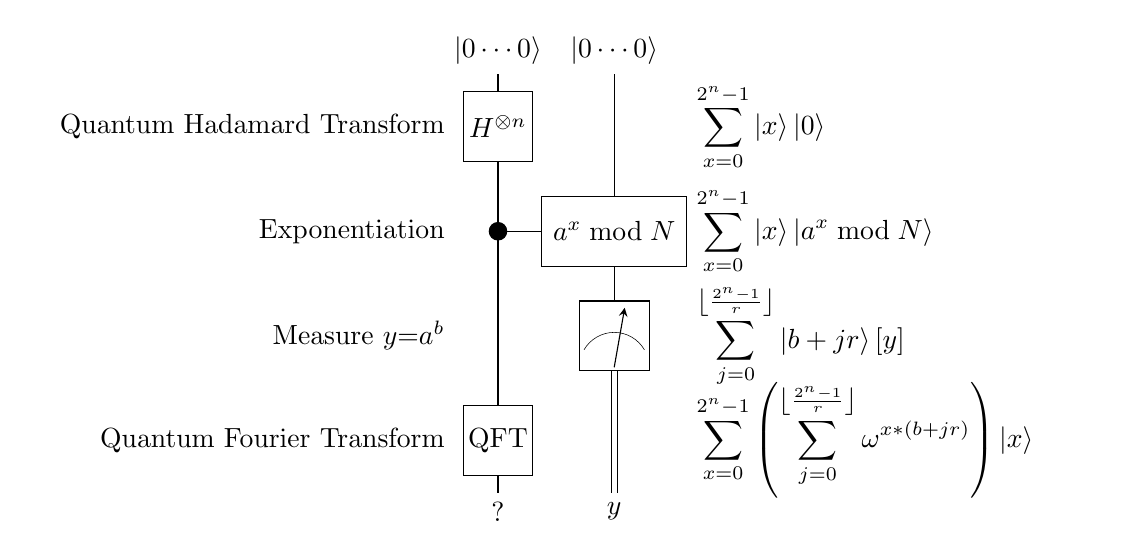 \newcommand{\ket}[1]{\left| #1 \right\rangle}
\begin{tikzpicture}[scale=2.1,x=1pt,y=1pt]
\filldraw[color=white] (12.5, 0.0) rectangle (-27.5, -72.0);
% Drawing wires
% Line 8: y W \ket{0\cdots{}0} y width=25
\draw[color=black] (-0.0,0.0) -- (-0.0,-45.0);
\draw[color=black] (0.5,-45.0) -- (0.5,-72.0);
\draw[color=black] (-0.5,-45.0) -- (-0.5,-72.0);
\draw[color=black] (-0.0,0.0) node[above] {$\ket{0\cdots{}0}$};
% Line 7: x W \ket{0\cdots{}0} ?
\draw[color=black] (-20.0,0.0) -- (-20.0,-72.0);
\draw[color=black] (-20.0,0.0) node[above] {$\ket{0\cdots{}0}$};
% Done with wires; drawing gates
% Line 15: x G $H^{{\otimes}n}$ %Quantum Hadamard Transform% $\displaystyle\sum_{x=0}^{2^n-1}\ket{x}\ket{0}$
\draw (-27.5, -9.0) node[text width=144pt,left,text ragged left] {Quantum Hadamard Transform};
\draw (12.5, -9.0) node[text width=144pt,right] {$\displaystyle\sum_{x=0}^{2^n-1}\ket{x}\ket{0}$};
\begin{scope}
\draw[fill=white] (-20.0, -9.0) +(-45.0:8.485pt and 8.485pt) -- +(45.0:8.485pt and 8.485pt) -- +(135.0:8.485pt and 8.485pt) -- +(225.0:8.485pt and 8.485pt) -- cycle;
\clip (-20.0, -9.0) +(-45.0:8.485pt and 8.485pt) -- +(45.0:8.485pt and 8.485pt) -- +(135.0:8.485pt and 8.485pt) -- +(225.0:8.485pt and 8.485pt) -- cycle;
\draw (-20.0, -9.0) node {$H^{{\otimes}n}$};
\end{scope}
% Line 17: y G $a^x\bmod{}N$ x width=25 % Exponentiation% $\displaystyle\sum_{x=0}^{2^n-1}\ket{x}\ket{a^x\bmod{}N}$
\draw (-27.5, -27.0) node[text width=144pt,left,text ragged left] {Exponentiation};
\draw (12.5, -27.0) node[text width=144pt,right] {$\displaystyle\sum_{x=0}^{2^n-1}\ket{x}\ket{a^x\bmod{}N}$};
\draw (-20.0,-27.0) -- (-0.0,-27.0);
\begin{scope}
\draw[fill=white] (0.0, -27.0) +(-45.0:17.678pt and 8.485pt) -- +(45.0:17.678pt and 8.485pt) -- +(135.0:17.678pt and 8.485pt) -- +(225.0:17.678pt and 8.485pt) -- cycle;
\clip (0.0, -27.0) +(-45.0:17.678pt and 8.485pt) -- +(45.0:17.678pt and 8.485pt) -- +(135.0:17.678pt and 8.485pt) -- +(225.0:17.678pt and 8.485pt) -- cycle;
\draw (0.0, -27.0) node {$a^x\bmod{}N$};
\end{scope}
\filldraw (-20.0, -27.0) circle(1.5pt);
% Line 19: y M % Measure $y{=}a^b$% $\displaystyle\sum_{j=0}^{\left\lfloor\frac{2^n-1}{r}\right\rfloor}\ket{b+jr}[y]$
\draw (-27.5, -45.0) node[text width=144pt,left,text ragged left] {Measure $y{=}a^b$};
\draw (12.5, -45.0) node[text width=144pt,right] {$\displaystyle\sum_{j=0}^{\left\lfloor\frac{2^n-1}{r}\right\rfloor}\ket{b+jr}[y]$};
\draw[fill=white] (-6.0, -51.0) rectangle (6.0, -39.0);
\draw[very thin] (-0.0, -44.4) arc (90:150:6.0pt);
\draw[very thin] (-0.0, -44.4) arc (90:30:6.0pt);
\draw[->,>=stealth] (-0.0, -50.4) -- +(80:10.392pt);
% Line 21: x G QFT %Quantum Fourier Transform% $\displaystyle\sum_{x=0}^{2^n-1}\left(\sum_{j=0}^{\left\lfloor\frac{2^n-1}{r}\right\rfloor}\omega^{x*(b+jr)}\right)\ket{x}$
\draw (-27.5, -63.0) node[text width=144pt,left,text ragged left] {Quantum Fourier Transform};
\draw (12.5, -63.0) node[text width=144pt,right] {$\displaystyle\sum_{x=0}^{2^n-1}\left(\sum_{j=0}^{\left\lfloor\frac{2^n-1}{r}\right\rfloor}\omega^{x*(b+jr)}\right)\ket{x}$};
\begin{scope}
\draw[fill=white] (-20.0, -63.0) +(-45.0:8.485pt and 8.485pt) -- +(45.0:8.485pt and 8.485pt) -- +(135.0:8.485pt and 8.485pt) -- +(225.0:8.485pt and 8.485pt) -- cycle;
\clip (-20.0, -63.0) +(-45.0:8.485pt and 8.485pt) -- +(45.0:8.485pt and 8.485pt) -- +(135.0:8.485pt and 8.485pt) -- +(225.0:8.485pt and 8.485pt) -- cycle;
\draw (-20.0, -63.0) node {QFT};
\end{scope}
% Done with gates; drawing ending labels
\draw[color=black] (-0.0,-72.0) node[below] {$y$};
\draw[color=black] (-20.0,-72.0) node[below] {$?$};
% Done with ending labels; drawing cut lines and comments
% Done with comments
\end{tikzpicture}
